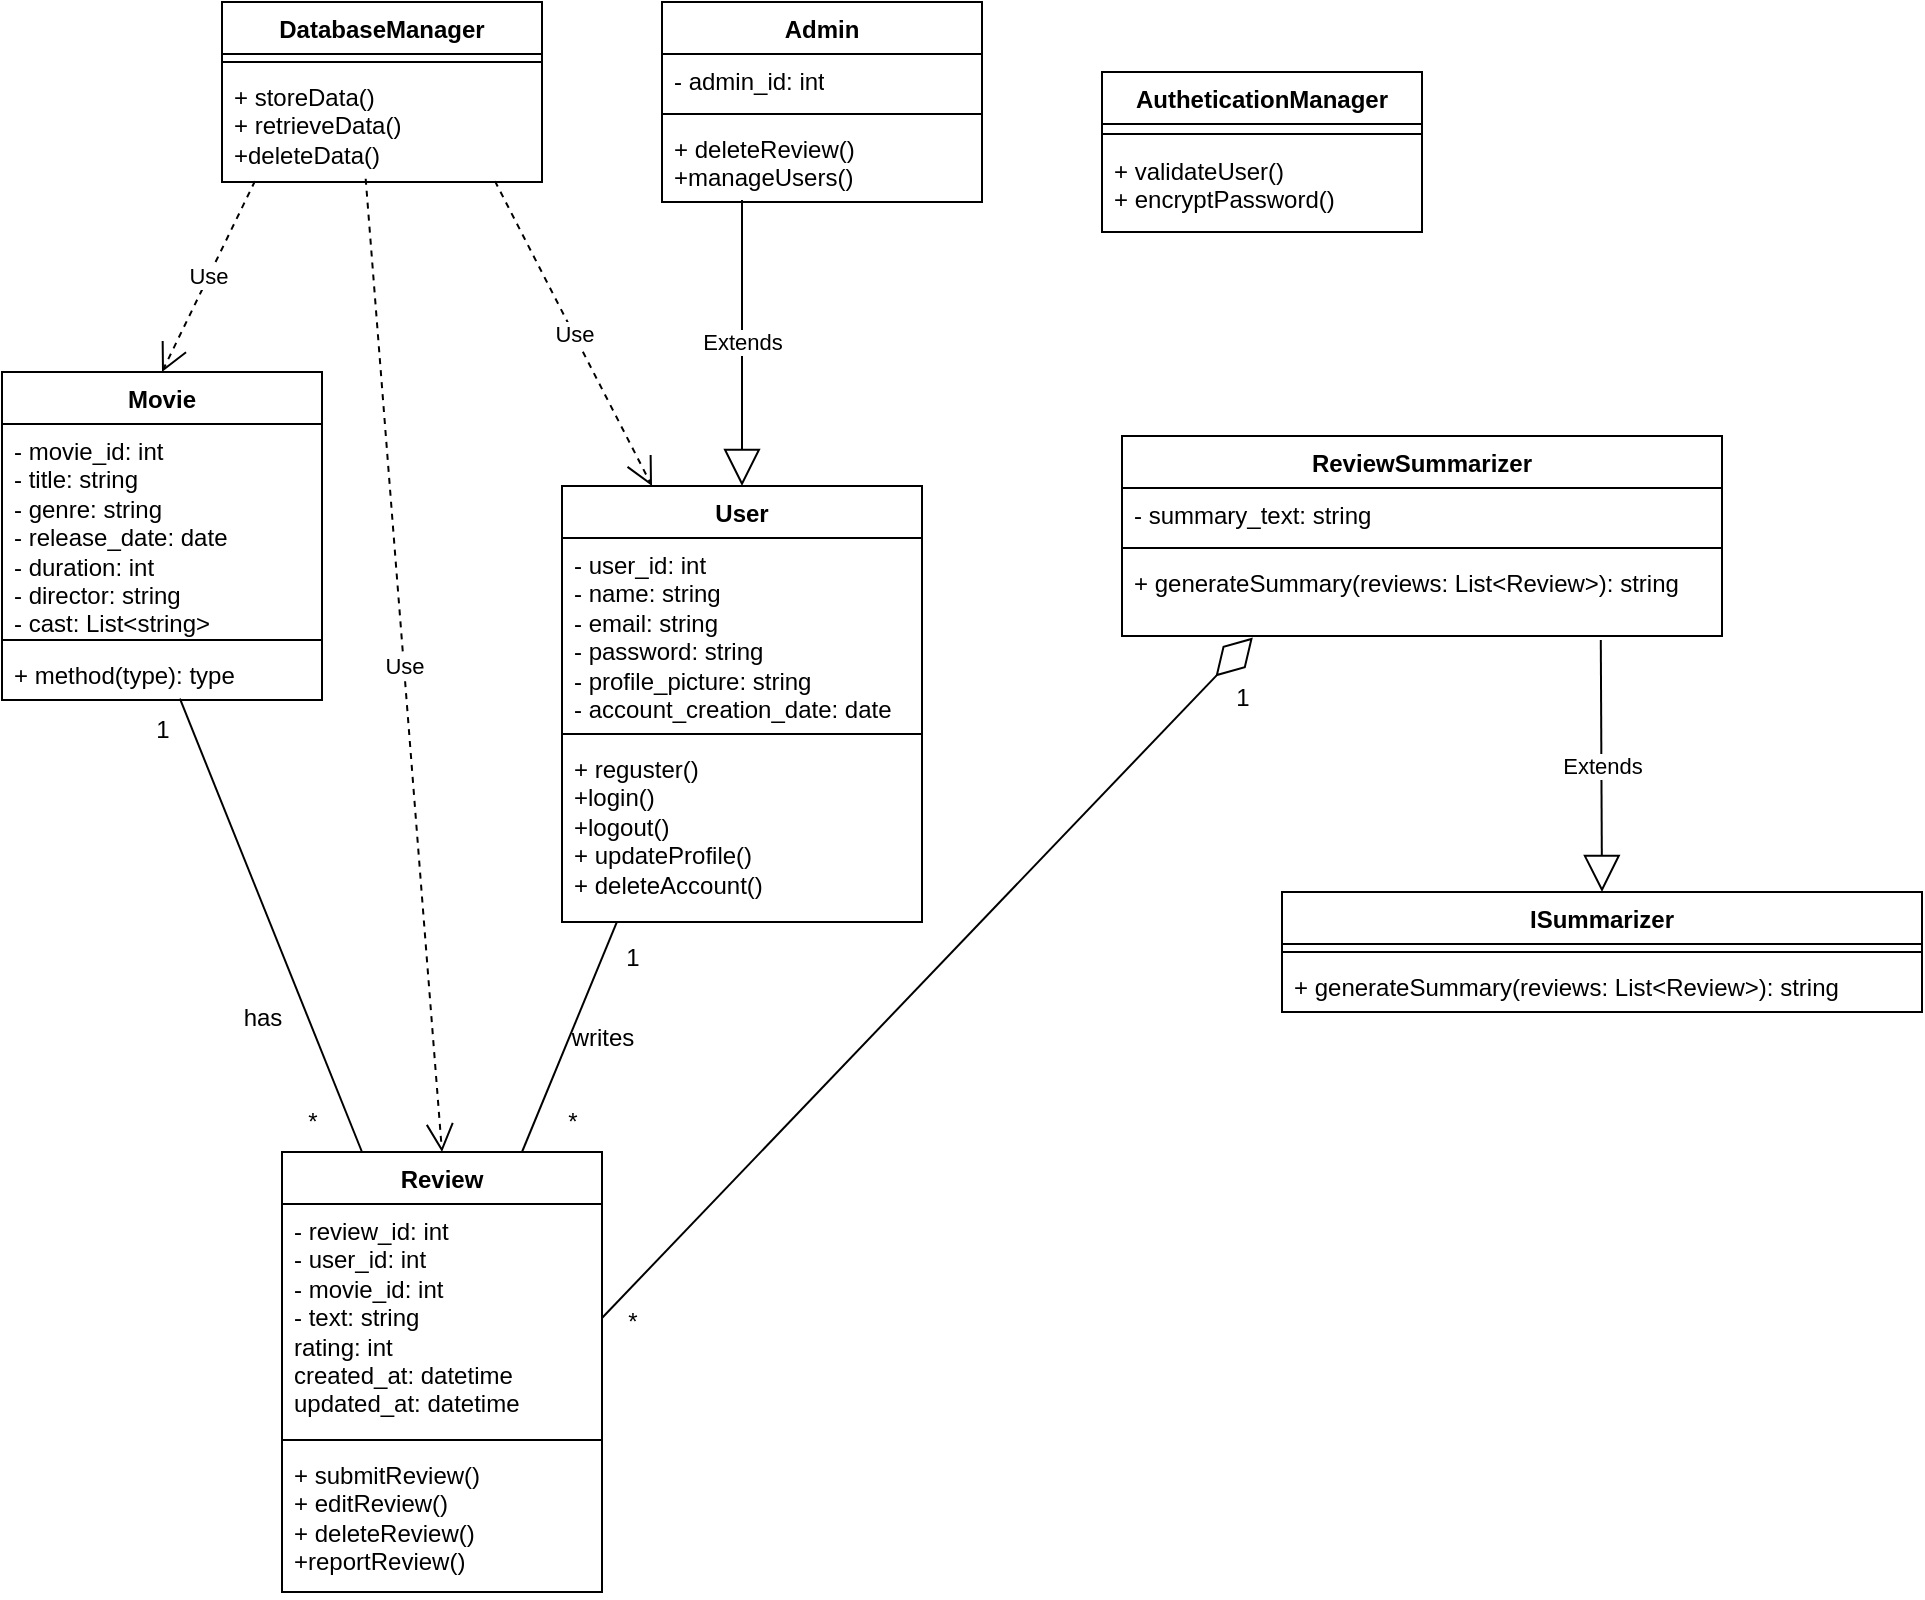 <mxfile version="26.1.1">
  <diagram id="C5RBs43oDa-KdzZeNtuy" name="Page-1">
    <mxGraphModel dx="2165" dy="868" grid="1" gridSize="10" guides="1" tooltips="1" connect="1" arrows="1" fold="1" page="1" pageScale="1" pageWidth="827" pageHeight="1169" math="0" shadow="0">
      <root>
        <mxCell id="WIyWlLk6GJQsqaUBKTNV-0" />
        <mxCell id="WIyWlLk6GJQsqaUBKTNV-1" parent="WIyWlLk6GJQsqaUBKTNV-0" />
        <mxCell id="JdDQd2eG0cCRkRYKPTTp-2" value="AutheticationManager" style="swimlane;fontStyle=1;align=center;verticalAlign=top;childLayout=stackLayout;horizontal=1;startSize=26;horizontalStack=0;resizeParent=1;resizeParentMax=0;resizeLast=0;collapsible=1;marginBottom=0;whiteSpace=wrap;html=1;" parent="WIyWlLk6GJQsqaUBKTNV-1" vertex="1">
          <mxGeometry x="300" y="160" width="160" height="80" as="geometry" />
        </mxCell>
        <mxCell id="JdDQd2eG0cCRkRYKPTTp-4" value="" style="line;strokeWidth=1;fillColor=none;align=left;verticalAlign=middle;spacingTop=-1;spacingLeft=3;spacingRight=3;rotatable=0;labelPosition=right;points=[];portConstraint=eastwest;strokeColor=inherit;" parent="JdDQd2eG0cCRkRYKPTTp-2" vertex="1">
          <mxGeometry y="26" width="160" height="10" as="geometry" />
        </mxCell>
        <mxCell id="JdDQd2eG0cCRkRYKPTTp-5" value="+ validateUser()&lt;div&gt;+ encryptPassword()&lt;/div&gt;" style="text;strokeColor=none;fillColor=none;align=left;verticalAlign=top;spacingLeft=4;spacingRight=4;overflow=hidden;rotatable=0;points=[[0,0.5],[1,0.5]];portConstraint=eastwest;whiteSpace=wrap;html=1;" parent="JdDQd2eG0cCRkRYKPTTp-2" vertex="1">
          <mxGeometry y="36" width="160" height="44" as="geometry" />
        </mxCell>
        <mxCell id="JdDQd2eG0cCRkRYKPTTp-26" value="ReviewSummarizer" style="swimlane;fontStyle=1;align=center;verticalAlign=top;childLayout=stackLayout;horizontal=1;startSize=26;horizontalStack=0;resizeParent=1;resizeParentMax=0;resizeLast=0;collapsible=1;marginBottom=0;whiteSpace=wrap;html=1;" parent="WIyWlLk6GJQsqaUBKTNV-1" vertex="1">
          <mxGeometry x="310" y="342" width="300" height="100" as="geometry" />
        </mxCell>
        <mxCell id="JdDQd2eG0cCRkRYKPTTp-27" value="- summary_text: string" style="text;strokeColor=none;fillColor=none;align=left;verticalAlign=top;spacingLeft=4;spacingRight=4;overflow=hidden;rotatable=0;points=[[0,0.5],[1,0.5]];portConstraint=eastwest;whiteSpace=wrap;html=1;" parent="JdDQd2eG0cCRkRYKPTTp-26" vertex="1">
          <mxGeometry y="26" width="300" height="26" as="geometry" />
        </mxCell>
        <mxCell id="JdDQd2eG0cCRkRYKPTTp-28" value="" style="line;strokeWidth=1;fillColor=none;align=left;verticalAlign=middle;spacingTop=-1;spacingLeft=3;spacingRight=3;rotatable=0;labelPosition=right;points=[];portConstraint=eastwest;strokeColor=inherit;" parent="JdDQd2eG0cCRkRYKPTTp-26" vertex="1">
          <mxGeometry y="52" width="300" height="8" as="geometry" />
        </mxCell>
        <mxCell id="JdDQd2eG0cCRkRYKPTTp-29" value="+ generateSummary(reviews: List&amp;lt;Review&amp;gt;): string" style="text;strokeColor=none;fillColor=none;align=left;verticalAlign=top;spacingLeft=4;spacingRight=4;overflow=hidden;rotatable=0;points=[[0,0.5],[1,0.5]];portConstraint=eastwest;whiteSpace=wrap;html=1;" parent="JdDQd2eG0cCRkRYKPTTp-26" vertex="1">
          <mxGeometry y="60" width="300" height="40" as="geometry" />
        </mxCell>
        <mxCell id="JdDQd2eG0cCRkRYKPTTp-30" value="ISummarizer" style="swimlane;fontStyle=1;align=center;verticalAlign=top;childLayout=stackLayout;horizontal=1;startSize=26;horizontalStack=0;resizeParent=1;resizeParentMax=0;resizeLast=0;collapsible=1;marginBottom=0;whiteSpace=wrap;html=1;" parent="WIyWlLk6GJQsqaUBKTNV-1" vertex="1">
          <mxGeometry x="390" y="570" width="320" height="60" as="geometry" />
        </mxCell>
        <mxCell id="JdDQd2eG0cCRkRYKPTTp-32" value="" style="line;strokeWidth=1;fillColor=none;align=left;verticalAlign=middle;spacingTop=-1;spacingLeft=3;spacingRight=3;rotatable=0;labelPosition=right;points=[];portConstraint=eastwest;strokeColor=inherit;" parent="JdDQd2eG0cCRkRYKPTTp-30" vertex="1">
          <mxGeometry y="26" width="320" height="8" as="geometry" />
        </mxCell>
        <mxCell id="JdDQd2eG0cCRkRYKPTTp-33" value="+ generateSummary(reviews: List&amp;lt;Review&amp;gt;): string" style="text;strokeColor=none;fillColor=none;align=left;verticalAlign=top;spacingLeft=4;spacingRight=4;overflow=hidden;rotatable=0;points=[[0,0.5],[1,0.5]];portConstraint=eastwest;whiteSpace=wrap;html=1;" parent="JdDQd2eG0cCRkRYKPTTp-30" vertex="1">
          <mxGeometry y="34" width="320" height="26" as="geometry" />
        </mxCell>
        <mxCell id="JdDQd2eG0cCRkRYKPTTp-34" value="DatabaseManager" style="swimlane;fontStyle=1;align=center;verticalAlign=top;childLayout=stackLayout;horizontal=1;startSize=26;horizontalStack=0;resizeParent=1;resizeParentMax=0;resizeLast=0;collapsible=1;marginBottom=0;whiteSpace=wrap;html=1;" parent="WIyWlLk6GJQsqaUBKTNV-1" vertex="1">
          <mxGeometry x="-140" y="125" width="160" height="90" as="geometry" />
        </mxCell>
        <mxCell id="JdDQd2eG0cCRkRYKPTTp-36" value="" style="line;strokeWidth=1;fillColor=none;align=left;verticalAlign=middle;spacingTop=-1;spacingLeft=3;spacingRight=3;rotatable=0;labelPosition=right;points=[];portConstraint=eastwest;strokeColor=inherit;" parent="JdDQd2eG0cCRkRYKPTTp-34" vertex="1">
          <mxGeometry y="26" width="160" height="8" as="geometry" />
        </mxCell>
        <mxCell id="JdDQd2eG0cCRkRYKPTTp-37" value="+ storeData()&lt;div&gt;+ retrieveData()&lt;/div&gt;&lt;div&gt;+deleteData()&lt;/div&gt;" style="text;strokeColor=none;fillColor=none;align=left;verticalAlign=top;spacingLeft=4;spacingRight=4;overflow=hidden;rotatable=0;points=[[0,0.5],[1,0.5]];portConstraint=eastwest;whiteSpace=wrap;html=1;" parent="JdDQd2eG0cCRkRYKPTTp-34" vertex="1">
          <mxGeometry y="34" width="160" height="56" as="geometry" />
        </mxCell>
        <mxCell id="JdDQd2eG0cCRkRYKPTTp-38" value="Movie" style="swimlane;fontStyle=1;align=center;verticalAlign=top;childLayout=stackLayout;horizontal=1;startSize=26;horizontalStack=0;resizeParent=1;resizeParentMax=0;resizeLast=0;collapsible=1;marginBottom=0;whiteSpace=wrap;html=1;" parent="WIyWlLk6GJQsqaUBKTNV-1" vertex="1">
          <mxGeometry x="-250" y="310" width="160" height="164" as="geometry" />
        </mxCell>
        <mxCell id="JdDQd2eG0cCRkRYKPTTp-39" value="- movie_id: int&lt;div&gt;- title: string&lt;/div&gt;&lt;div&gt;- genre: string&lt;/div&gt;&lt;div&gt;- release_date: date&lt;/div&gt;&lt;div&gt;- duration: int&lt;/div&gt;&lt;div&gt;- director: string&lt;/div&gt;&lt;div&gt;- cast: List&amp;lt;string&amp;gt;&lt;/div&gt;" style="text;strokeColor=none;fillColor=none;align=left;verticalAlign=top;spacingLeft=4;spacingRight=4;overflow=hidden;rotatable=0;points=[[0,0.5],[1,0.5]];portConstraint=eastwest;whiteSpace=wrap;html=1;" parent="JdDQd2eG0cCRkRYKPTTp-38" vertex="1">
          <mxGeometry y="26" width="160" height="104" as="geometry" />
        </mxCell>
        <mxCell id="JdDQd2eG0cCRkRYKPTTp-40" value="" style="line;strokeWidth=1;fillColor=none;align=left;verticalAlign=middle;spacingTop=-1;spacingLeft=3;spacingRight=3;rotatable=0;labelPosition=right;points=[];portConstraint=eastwest;strokeColor=inherit;" parent="JdDQd2eG0cCRkRYKPTTp-38" vertex="1">
          <mxGeometry y="130" width="160" height="8" as="geometry" />
        </mxCell>
        <mxCell id="JdDQd2eG0cCRkRYKPTTp-41" value="+ method(type): type" style="text;strokeColor=none;fillColor=none;align=left;verticalAlign=top;spacingLeft=4;spacingRight=4;overflow=hidden;rotatable=0;points=[[0,0.5],[1,0.5]];portConstraint=eastwest;whiteSpace=wrap;html=1;" parent="JdDQd2eG0cCRkRYKPTTp-38" vertex="1">
          <mxGeometry y="138" width="160" height="26" as="geometry" />
        </mxCell>
        <mxCell id="JdDQd2eG0cCRkRYKPTTp-42" value="Admin" style="swimlane;fontStyle=1;align=center;verticalAlign=top;childLayout=stackLayout;horizontal=1;startSize=26;horizontalStack=0;resizeParent=1;resizeParentMax=0;resizeLast=0;collapsible=1;marginBottom=0;whiteSpace=wrap;html=1;" parent="WIyWlLk6GJQsqaUBKTNV-1" vertex="1">
          <mxGeometry x="80" y="125" width="160" height="100" as="geometry" />
        </mxCell>
        <mxCell id="JdDQd2eG0cCRkRYKPTTp-43" value="- admin_id: int" style="text;strokeColor=none;fillColor=none;align=left;verticalAlign=top;spacingLeft=4;spacingRight=4;overflow=hidden;rotatable=0;points=[[0,0.5],[1,0.5]];portConstraint=eastwest;whiteSpace=wrap;html=1;" parent="JdDQd2eG0cCRkRYKPTTp-42" vertex="1">
          <mxGeometry y="26" width="160" height="26" as="geometry" />
        </mxCell>
        <mxCell id="JdDQd2eG0cCRkRYKPTTp-44" value="" style="line;strokeWidth=1;fillColor=none;align=left;verticalAlign=middle;spacingTop=-1;spacingLeft=3;spacingRight=3;rotatable=0;labelPosition=right;points=[];portConstraint=eastwest;strokeColor=inherit;" parent="JdDQd2eG0cCRkRYKPTTp-42" vertex="1">
          <mxGeometry y="52" width="160" height="8" as="geometry" />
        </mxCell>
        <mxCell id="JdDQd2eG0cCRkRYKPTTp-45" value="+ deleteReview()&lt;div&gt;+manageUsers()&lt;/div&gt;" style="text;strokeColor=none;fillColor=none;align=left;verticalAlign=top;spacingLeft=4;spacingRight=4;overflow=hidden;rotatable=0;points=[[0,0.5],[1,0.5]];portConstraint=eastwest;whiteSpace=wrap;html=1;" parent="JdDQd2eG0cCRkRYKPTTp-42" vertex="1">
          <mxGeometry y="60" width="160" height="40" as="geometry" />
        </mxCell>
        <mxCell id="JdDQd2eG0cCRkRYKPTTp-46" value="Review" style="swimlane;fontStyle=1;align=center;verticalAlign=top;childLayout=stackLayout;horizontal=1;startSize=26;horizontalStack=0;resizeParent=1;resizeParentMax=0;resizeLast=0;collapsible=1;marginBottom=0;whiteSpace=wrap;html=1;" parent="WIyWlLk6GJQsqaUBKTNV-1" vertex="1">
          <mxGeometry x="-110" y="700" width="160" height="220" as="geometry" />
        </mxCell>
        <mxCell id="JdDQd2eG0cCRkRYKPTTp-47" value="- review_id: int&lt;div&gt;- user_id: int&lt;/div&gt;&lt;div&gt;- movie_id: int&lt;/div&gt;&lt;div&gt;- text: string&lt;/div&gt;&lt;div&gt;rating: int&lt;/div&gt;&lt;div&gt;created_at: datetime&lt;/div&gt;&lt;div&gt;updated_at: datetime&lt;/div&gt;" style="text;strokeColor=none;fillColor=none;align=left;verticalAlign=top;spacingLeft=4;spacingRight=4;overflow=hidden;rotatable=0;points=[[0,0.5],[1,0.5]];portConstraint=eastwest;whiteSpace=wrap;html=1;" parent="JdDQd2eG0cCRkRYKPTTp-46" vertex="1">
          <mxGeometry y="26" width="160" height="114" as="geometry" />
        </mxCell>
        <mxCell id="JdDQd2eG0cCRkRYKPTTp-48" value="" style="line;strokeWidth=1;fillColor=none;align=left;verticalAlign=middle;spacingTop=-1;spacingLeft=3;spacingRight=3;rotatable=0;labelPosition=right;points=[];portConstraint=eastwest;strokeColor=inherit;" parent="JdDQd2eG0cCRkRYKPTTp-46" vertex="1">
          <mxGeometry y="140" width="160" height="8" as="geometry" />
        </mxCell>
        <mxCell id="JdDQd2eG0cCRkRYKPTTp-49" value="+ submitReview()&lt;div&gt;+ editReview()&lt;/div&gt;&lt;div&gt;+ deleteReview()&lt;/div&gt;&lt;div&gt;+reportReview()&lt;/div&gt;" style="text;strokeColor=none;fillColor=none;align=left;verticalAlign=top;spacingLeft=4;spacingRight=4;overflow=hidden;rotatable=0;points=[[0,0.5],[1,0.5]];portConstraint=eastwest;whiteSpace=wrap;html=1;" parent="JdDQd2eG0cCRkRYKPTTp-46" vertex="1">
          <mxGeometry y="148" width="160" height="72" as="geometry" />
        </mxCell>
        <mxCell id="JdDQd2eG0cCRkRYKPTTp-50" value="User" style="swimlane;fontStyle=1;align=center;verticalAlign=top;childLayout=stackLayout;horizontal=1;startSize=26;horizontalStack=0;resizeParent=1;resizeParentMax=0;resizeLast=0;collapsible=1;marginBottom=0;whiteSpace=wrap;html=1;" parent="WIyWlLk6GJQsqaUBKTNV-1" vertex="1">
          <mxGeometry x="30" y="367" width="180" height="218" as="geometry" />
        </mxCell>
        <mxCell id="JdDQd2eG0cCRkRYKPTTp-51" value="- user_id: int&lt;div&gt;- name: string&lt;/div&gt;&lt;div&gt;- email: string&lt;/div&gt;&lt;div&gt;- password: string&lt;/div&gt;&lt;div&gt;- profile_picture: string&lt;/div&gt;&lt;div&gt;- account_creation_date: date&lt;/div&gt;" style="text;strokeColor=none;fillColor=none;align=left;verticalAlign=top;spacingLeft=4;spacingRight=4;overflow=hidden;rotatable=0;points=[[0,0.5],[1,0.5]];portConstraint=eastwest;whiteSpace=wrap;html=1;" parent="JdDQd2eG0cCRkRYKPTTp-50" vertex="1">
          <mxGeometry y="26" width="180" height="94" as="geometry" />
        </mxCell>
        <mxCell id="JdDQd2eG0cCRkRYKPTTp-52" value="" style="line;strokeWidth=1;fillColor=none;align=left;verticalAlign=middle;spacingTop=-1;spacingLeft=3;spacingRight=3;rotatable=0;labelPosition=right;points=[];portConstraint=eastwest;strokeColor=inherit;" parent="JdDQd2eG0cCRkRYKPTTp-50" vertex="1">
          <mxGeometry y="120" width="180" height="8" as="geometry" />
        </mxCell>
        <mxCell id="JdDQd2eG0cCRkRYKPTTp-53" value="+ reguster()&lt;div&gt;+login()&lt;/div&gt;&lt;div&gt;+logout()&lt;/div&gt;&lt;div&gt;+ updateProfile()&lt;/div&gt;&lt;div&gt;+ deleteAccount()&lt;/div&gt;" style="text;strokeColor=none;fillColor=none;align=left;verticalAlign=top;spacingLeft=4;spacingRight=4;overflow=hidden;rotatable=0;points=[[0,0.5],[1,0.5]];portConstraint=eastwest;whiteSpace=wrap;html=1;" parent="JdDQd2eG0cCRkRYKPTTp-50" vertex="1">
          <mxGeometry y="128" width="180" height="90" as="geometry" />
        </mxCell>
        <mxCell id="JdDQd2eG0cCRkRYKPTTp-54" value="" style="endArrow=none;html=1;rounded=0;exitX=0.556;exitY=0.975;exitDx=0;exitDy=0;exitPerimeter=0;entryX=0.25;entryY=0;entryDx=0;entryDy=0;" parent="WIyWlLk6GJQsqaUBKTNV-1" source="JdDQd2eG0cCRkRYKPTTp-41" target="JdDQd2eG0cCRkRYKPTTp-46" edge="1">
          <mxGeometry width="50" height="50" relative="1" as="geometry">
            <mxPoint x="160" y="610" as="sourcePoint" />
            <mxPoint x="210" y="560" as="targetPoint" />
          </mxGeometry>
        </mxCell>
        <mxCell id="JdDQd2eG0cCRkRYKPTTp-55" value="" style="endArrow=none;html=1;rounded=0;exitX=0.75;exitY=0;exitDx=0;exitDy=0;entryX=0.152;entryY=1.002;entryDx=0;entryDy=0;entryPerimeter=0;" parent="WIyWlLk6GJQsqaUBKTNV-1" source="JdDQd2eG0cCRkRYKPTTp-46" target="JdDQd2eG0cCRkRYKPTTp-53" edge="1">
          <mxGeometry width="50" height="50" relative="1" as="geometry">
            <mxPoint x="160" y="610" as="sourcePoint" />
            <mxPoint x="210" y="560" as="targetPoint" />
          </mxGeometry>
        </mxCell>
        <mxCell id="JdDQd2eG0cCRkRYKPTTp-56" value="" style="endArrow=diamondThin;endFill=0;endSize=24;html=1;rounded=0;exitX=1;exitY=0.5;exitDx=0;exitDy=0;entryX=0.218;entryY=1.019;entryDx=0;entryDy=0;entryPerimeter=0;" parent="WIyWlLk6GJQsqaUBKTNV-1" source="JdDQd2eG0cCRkRYKPTTp-47" target="JdDQd2eG0cCRkRYKPTTp-29" edge="1">
          <mxGeometry width="160" relative="1" as="geometry">
            <mxPoint x="-10" y="400" as="sourcePoint" />
            <mxPoint x="410" y="480" as="targetPoint" />
          </mxGeometry>
        </mxCell>
        <mxCell id="JdDQd2eG0cCRkRYKPTTp-57" value="Extends" style="endArrow=block;endSize=16;endFill=0;html=1;rounded=0;entryX=0.5;entryY=0;entryDx=0;entryDy=0;exitX=0.798;exitY=1.049;exitDx=0;exitDy=0;exitPerimeter=0;" parent="WIyWlLk6GJQsqaUBKTNV-1" source="JdDQd2eG0cCRkRYKPTTp-29" target="JdDQd2eG0cCRkRYKPTTp-30" edge="1">
          <mxGeometry width="160" relative="1" as="geometry">
            <mxPoint x="160" y="600" as="sourcePoint" />
            <mxPoint x="320" y="600" as="targetPoint" />
          </mxGeometry>
        </mxCell>
        <mxCell id="JdDQd2eG0cCRkRYKPTTp-58" value="Extends" style="endArrow=block;endSize=16;endFill=0;html=1;rounded=0;exitX=0.25;exitY=0.974;exitDx=0;exitDy=0;exitPerimeter=0;entryX=0.5;entryY=0;entryDx=0;entryDy=0;" parent="WIyWlLk6GJQsqaUBKTNV-1" source="JdDQd2eG0cCRkRYKPTTp-45" target="JdDQd2eG0cCRkRYKPTTp-50" edge="1">
          <mxGeometry width="160" relative="1" as="geometry">
            <mxPoint x="160" y="600" as="sourcePoint" />
            <mxPoint x="320" y="600" as="targetPoint" />
          </mxGeometry>
        </mxCell>
        <mxCell id="JdDQd2eG0cCRkRYKPTTp-59" value="Use" style="endArrow=open;endSize=12;dashed=1;html=1;rounded=0;exitX=0.103;exitY=0.992;exitDx=0;exitDy=0;exitPerimeter=0;entryX=0.5;entryY=0;entryDx=0;entryDy=0;" parent="WIyWlLk6GJQsqaUBKTNV-1" source="JdDQd2eG0cCRkRYKPTTp-37" target="JdDQd2eG0cCRkRYKPTTp-38" edge="1">
          <mxGeometry width="160" relative="1" as="geometry">
            <mxPoint x="160" y="600" as="sourcePoint" />
            <mxPoint x="320" y="600" as="targetPoint" />
          </mxGeometry>
        </mxCell>
        <mxCell id="JdDQd2eG0cCRkRYKPTTp-60" value="Use" style="endArrow=open;endSize=12;dashed=1;html=1;rounded=0;exitX=0.853;exitY=0.992;exitDx=0;exitDy=0;exitPerimeter=0;entryX=0.25;entryY=0;entryDx=0;entryDy=0;" parent="WIyWlLk6GJQsqaUBKTNV-1" source="JdDQd2eG0cCRkRYKPTTp-37" target="JdDQd2eG0cCRkRYKPTTp-50" edge="1">
          <mxGeometry width="160" relative="1" as="geometry">
            <mxPoint x="160" y="600" as="sourcePoint" />
            <mxPoint x="320" y="600" as="targetPoint" />
          </mxGeometry>
        </mxCell>
        <mxCell id="JdDQd2eG0cCRkRYKPTTp-61" value="Use" style="endArrow=open;endSize=12;dashed=1;html=1;rounded=0;exitX=0.449;exitY=0.971;exitDx=0;exitDy=0;exitPerimeter=0;entryX=0.5;entryY=0;entryDx=0;entryDy=0;" parent="WIyWlLk6GJQsqaUBKTNV-1" source="JdDQd2eG0cCRkRYKPTTp-37" target="JdDQd2eG0cCRkRYKPTTp-46" edge="1">
          <mxGeometry width="160" relative="1" as="geometry">
            <mxPoint x="160" y="600" as="sourcePoint" />
            <mxPoint x="320" y="600" as="targetPoint" />
          </mxGeometry>
        </mxCell>
        <mxCell id="JdDQd2eG0cCRkRYKPTTp-62" value="1" style="text;html=1;align=center;verticalAlign=middle;resizable=0;points=[];autosize=1;strokeColor=none;fillColor=none;" parent="WIyWlLk6GJQsqaUBKTNV-1" vertex="1">
          <mxGeometry x="-185" y="474" width="30" height="30" as="geometry" />
        </mxCell>
        <mxCell id="JdDQd2eG0cCRkRYKPTTp-63" value="*" style="text;html=1;align=center;verticalAlign=middle;resizable=0;points=[];autosize=1;strokeColor=none;fillColor=none;" parent="WIyWlLk6GJQsqaUBKTNV-1" vertex="1">
          <mxGeometry x="-110" y="670" width="30" height="30" as="geometry" />
        </mxCell>
        <mxCell id="JdDQd2eG0cCRkRYKPTTp-64" value="has" style="text;html=1;align=center;verticalAlign=middle;resizable=0;points=[];autosize=1;strokeColor=none;fillColor=none;" parent="WIyWlLk6GJQsqaUBKTNV-1" vertex="1">
          <mxGeometry x="-140" y="618" width="40" height="30" as="geometry" />
        </mxCell>
        <mxCell id="JdDQd2eG0cCRkRYKPTTp-65" value="writes" style="text;html=1;align=center;verticalAlign=middle;resizable=0;points=[];autosize=1;strokeColor=none;fillColor=none;" parent="WIyWlLk6GJQsqaUBKTNV-1" vertex="1">
          <mxGeometry x="25" y="628" width="50" height="30" as="geometry" />
        </mxCell>
        <mxCell id="JdDQd2eG0cCRkRYKPTTp-66" value="1" style="text;html=1;align=center;verticalAlign=middle;resizable=0;points=[];autosize=1;strokeColor=none;fillColor=none;" parent="WIyWlLk6GJQsqaUBKTNV-1" vertex="1">
          <mxGeometry x="50" y="588" width="30" height="30" as="geometry" />
        </mxCell>
        <mxCell id="JdDQd2eG0cCRkRYKPTTp-68" value="*" style="text;html=1;align=center;verticalAlign=middle;resizable=0;points=[];autosize=1;strokeColor=none;fillColor=none;" parent="WIyWlLk6GJQsqaUBKTNV-1" vertex="1">
          <mxGeometry x="20" y="670" width="30" height="30" as="geometry" />
        </mxCell>
        <mxCell id="JdDQd2eG0cCRkRYKPTTp-69" value="1" style="text;html=1;align=center;verticalAlign=middle;resizable=0;points=[];autosize=1;strokeColor=none;fillColor=none;" parent="WIyWlLk6GJQsqaUBKTNV-1" vertex="1">
          <mxGeometry x="355" y="458" width="30" height="30" as="geometry" />
        </mxCell>
        <mxCell id="JdDQd2eG0cCRkRYKPTTp-70" value="*" style="text;html=1;align=center;verticalAlign=middle;resizable=0;points=[];autosize=1;strokeColor=none;fillColor=none;" parent="WIyWlLk6GJQsqaUBKTNV-1" vertex="1">
          <mxGeometry x="50" y="770" width="30" height="30" as="geometry" />
        </mxCell>
      </root>
    </mxGraphModel>
  </diagram>
</mxfile>
